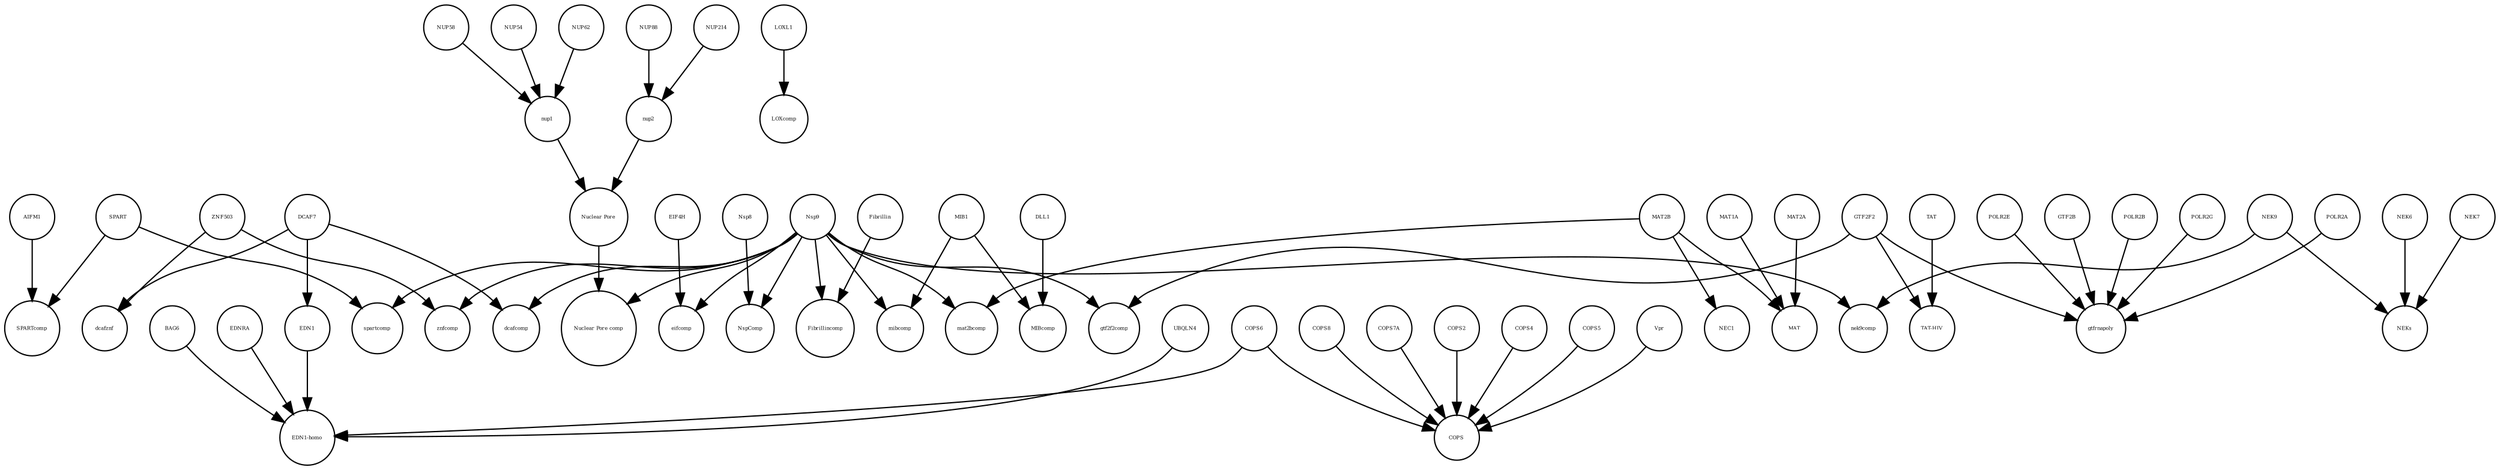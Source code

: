 strict digraph  {
SPART [annotation=urn_miriam_uniprot_Q8N0X7, bipartite=0, cls=macromolecule, fontsize=4, label=SPART, shape=circle];
MIB1 [annotation="urn_miriam_uniprot_Q86YT6|urn_miriam_pubmed_24185901", bipartite=0, cls=macromolecule, fontsize=4, label=MIB1, shape=circle];
MAT1A [annotation="", bipartite=0, cls=macromolecule, fontsize=4, label=MAT1A, shape=circle];
Fibrillin [annotation="", bipartite=0, cls=complex, fontsize=4, label=Fibrillin, shape=circle];
NEK6 [annotation="", bipartite=0, cls=macromolecule, fontsize=4, label=NEK6, shape=circle];
Nsp8 [annotation="urn_miriam_uniprot_P0DTD1|urn_miriam_ncbiprotein_YP_009725304", bipartite=0, cls=macromolecule, fontsize=4, label=Nsp8, shape=circle];
POLR2G [annotation="", bipartite=0, cls=macromolecule, fontsize=4, label=POLR2G, shape=circle];
"Nuclear Pore comp" [annotation="", bipartite=0, cls=complex, fontsize=4, label="Nuclear Pore comp", shape=circle];
BAG6 [annotation="", bipartite=0, cls=macromolecule, fontsize=4, label=BAG6, shape=circle];
MAT2A [annotation="", bipartite=0, cls=macromolecule, fontsize=4, label=MAT2A, shape=circle];
DLL1 [annotation="", bipartite=0, cls=macromolecule, fontsize=4, label=DLL1, shape=circle];
MIBcomp [annotation="", bipartite=0, cls=complex, fontsize=4, label=MIBcomp, shape=circle];
GTF2F2 [annotation="urn_miriam_uniprot_P13984|urn_miriam_pubmed_10428810", bipartite=0, cls=macromolecule, fontsize=4, label=GTF2F2, shape=circle];
NUP214 [annotation=urn_miriam_uniprot_P35658, bipartite=0, cls=macromolecule, fontsize=4, label=NUP214, shape=circle];
nup1 [annotation="", bipartite=0, cls=complex, fontsize=4, label=nup1, shape=circle];
COPS8 [annotation="", bipartite=0, cls=macromolecule, fontsize=4, label=COPS8, shape=circle];
EDNRA [annotation="", bipartite=0, cls=macromolecule, fontsize=4, label=EDNRA, shape=circle];
dcafcomp [annotation="", bipartite=0, cls=complex, fontsize=4, label=dcafcomp, shape=circle];
COPS [annotation="", bipartite=0, cls=complex, fontsize=4, label=COPS, shape=circle];
nup2 [annotation="", bipartite=0, cls=complex, fontsize=4, label=nup2, shape=circle];
COPS7A [annotation="", bipartite=0, cls=macromolecule, fontsize=4, label=COPS7A, shape=circle];
"TAT-HIV" [annotation="", bipartite=0, cls=complex, fontsize=4, label="TAT-HIV", shape=circle];
"Nuclear Pore" [annotation="", bipartite=0, cls=complex, fontsize=4, label="Nuclear Pore", shape=circle];
gtfrnapoly [annotation="", bipartite=0, cls=complex, fontsize=4, label=gtfrnapoly, shape=circle];
POLR2A [annotation=urn_miriam_uniprot_P30876, bipartite=0, cls=macromolecule, fontsize=4, label=POLR2A, shape=circle];
POLR2E [annotation="", bipartite=0, cls=macromolecule, fontsize=4, label=POLR2E, shape=circle];
spartcomp [annotation="", bipartite=0, cls=complex, fontsize=4, label=spartcomp, shape=circle];
COPS2 [annotation="", bipartite=0, cls=macromolecule, fontsize=4, label=COPS2, shape=circle];
SPARTcomp [annotation="", bipartite=0, cls=complex, fontsize=4, label=SPARTcomp, shape=circle];
Nsp9 [annotation="urn_miriam_uniprot_P0DTD1|urn_miriam_ncbiprotein_YP_009725305", bipartite=0, cls=macromolecule, fontsize=4, label=Nsp9, shape=circle];
NUP88 [annotation="urn_miriam_uniprot_Q99567|urn_miriam_pubmed_30543681", bipartite=0, cls=macromolecule, fontsize=4, label=NUP88, shape=circle];
mibcomp [annotation="", bipartite=0, cls=complex, fontsize=4, label=mibcomp, shape=circle];
eifcomp [annotation="", bipartite=0, cls=complex, fontsize=4, label=eifcomp, shape=circle];
ZNF503 [annotation=urn_miriam_uniprot_Q96F45, bipartite=0, cls=macromolecule, fontsize=4, label=ZNF503, shape=circle];
MAT [annotation="", bipartite=0, cls=complex, fontsize=4, label=MAT, shape=circle];
mat2bcomp [annotation="", bipartite=0, cls=complex, fontsize=4, label=mat2bcomp, shape=circle];
dcafznf [annotation="", bipartite=0, cls=complex, fontsize=4, label=dcafznf, shape=circle];
NEK9 [annotation=urn_miriam_uniprot_Q8TD19, bipartite=0, cls=macromolecule, fontsize=4, label=NEK9, shape=circle];
NUP58 [annotation=urn_miriam_uniprot_Q9BVL2, bipartite=0, cls=macromolecule, fontsize=4, label=NUP58, shape=circle];
NspComp [annotation="", bipartite=0, cls=complex, fontsize=4, label=NspComp, shape=circle];
LOXL1 [annotation="", bipartite=0, cls=macromolecule, fontsize=4, label=LOXL1, shape=circle];
LOXcomp [annotation="", bipartite=0, cls=complex, fontsize=4, label=LOXcomp, shape=circle];
COPS4 [annotation="", bipartite=0, cls=macromolecule, fontsize=4, label=COPS4, shape=circle];
DCAF7 [annotation="urn_miriam_uniprot_P61962|urn_miriam_pubmed_16887337|urn_miriam_pubmed_16949367", bipartite=0, cls=macromolecule, fontsize=4, label=DCAF7, shape=circle];
UBQLN4 [annotation="", bipartite=0, cls=macromolecule, fontsize=4, label=UBQLN4, shape=circle];
COPS5 [annotation="", bipartite=0, cls=macromolecule, fontsize=4, label=COPS5, shape=circle];
Vpr [annotation="", bipartite=0, cls=macromolecule, fontsize=4, label=Vpr, shape=circle];
Fibrillincomp [annotation="", bipartite=0, cls=complex, fontsize=4, label=Fibrillincomp, shape=circle];
gtf2f2comp [annotation="", bipartite=0, cls=complex, fontsize=4, label=gtf2f2comp, shape=circle];
MAT2B [annotation="urn_miriam_uniprot_Q9NZL9|urn_miriam_pubmed_10644686|urn_miriam_pubmed_23189196|urn_miriam_pubmed_25075345|urn_miriam_pubmed_23425511", bipartite=0, cls=macromolecule, fontsize=4, label=MAT2B, shape=circle];
NEC1 [annotation="", bipartite=0, cls=complex, fontsize=4, label=NEC1, shape=circle];
COPS6 [annotation="", bipartite=0, cls=macromolecule, fontsize=4, label=COPS6, shape=circle];
NUP54 [annotation=urn_miriam_uniprot_Q7Z3B4, bipartite=0, cls=macromolecule, fontsize=4, label=NUP54, shape=circle];
GTF2B [annotation="", bipartite=0, cls=macromolecule, fontsize=4, label=GTF2B, shape=circle];
"EDN1-homo" [annotation="", bipartite=0, cls=complex, fontsize=4, label="EDN1-homo", shape=circle];
znfcomp [annotation="", bipartite=0, cls=complex, fontsize=4, label=znfcomp, shape=circle];
NEKs [annotation="", bipartite=0, cls=complex, fontsize=4, label=NEKs, shape=circle];
TAT [annotation="", bipartite=0, cls=macromolecule, fontsize=4, label=TAT, shape=circle];
EDN1 [annotation=urn_miriam_uniprot_P05305, bipartite=0, cls=macromolecule, fontsize=4, label=EDN1, shape=circle];
AIFM1 [annotation="", bipartite=0, cls=macromolecule, fontsize=4, label=AIFM1, shape=circle];
nek9comp [annotation="", bipartite=0, cls=complex, fontsize=4, label=nek9comp, shape=circle];
NEK7 [annotation="", bipartite=0, cls=macromolecule, fontsize=4, label=NEK7, shape=circle];
EIF4H [annotation="urn_miriam_uniprot_Q15056|urn_miriam_pubmed_10585411|urn_miriam_pubmed_11418588", bipartite=0, cls=macromolecule, fontsize=4, label=EIF4H, shape=circle];
POLR2B [annotation="", bipartite=0, cls=macromolecule, fontsize=4, label=POLR2B, shape=circle];
NUP62 [annotation=urn_miriam_uniprot_P37198, bipartite=0, cls=macromolecule, fontsize=4, label=NUP62, shape=circle];
SPART -> SPARTcomp  [annotation="", interaction_type=production];
SPART -> spartcomp  [annotation="", interaction_type=production];
MIB1 -> mibcomp  [annotation="", interaction_type=production];
MIB1 -> MIBcomp  [annotation="", interaction_type=production];
MAT1A -> MAT  [annotation="", interaction_type=production];
Fibrillin -> Fibrillincomp  [annotation="", interaction_type=production];
NEK6 -> NEKs  [annotation="", interaction_type=production];
Nsp8 -> NspComp  [annotation="", interaction_type=production];
POLR2G -> gtfrnapoly  [annotation="", interaction_type=production];
BAG6 -> "EDN1-homo"  [annotation="", interaction_type=production];
MAT2A -> MAT  [annotation="", interaction_type=production];
DLL1 -> MIBcomp  [annotation="", interaction_type=production];
GTF2F2 -> "TAT-HIV"  [annotation="", interaction_type=production];
GTF2F2 -> gtfrnapoly  [annotation="", interaction_type=production];
GTF2F2 -> gtf2f2comp  [annotation="", interaction_type=production];
NUP214 -> nup2  [annotation="", interaction_type=production];
nup1 -> "Nuclear Pore"  [annotation="", interaction_type=production];
COPS8 -> COPS  [annotation="", interaction_type=production];
EDNRA -> "EDN1-homo"  [annotation="", interaction_type=production];
nup2 -> "Nuclear Pore"  [annotation="", interaction_type=production];
COPS7A -> COPS  [annotation="", interaction_type=production];
"Nuclear Pore" -> "Nuclear Pore comp"  [annotation="", interaction_type=production];
POLR2A -> gtfrnapoly  [annotation="", interaction_type=production];
POLR2E -> gtfrnapoly  [annotation="", interaction_type=production];
COPS2 -> COPS  [annotation="", interaction_type=production];
Nsp9 -> spartcomp  [annotation="", interaction_type=production];
Nsp9 -> gtf2f2comp  [annotation="", interaction_type=production];
Nsp9 -> "Nuclear Pore comp"  [annotation="", interaction_type=production];
Nsp9 -> nek9comp  [annotation="", interaction_type=production];
Nsp9 -> znfcomp  [annotation="", interaction_type=production];
Nsp9 -> NspComp  [annotation="", interaction_type=production];
Nsp9 -> eifcomp  [annotation="", interaction_type=production];
Nsp9 -> mibcomp  [annotation="", interaction_type=production];
Nsp9 -> mat2bcomp  [annotation="", interaction_type=production];
Nsp9 -> dcafcomp  [annotation="", interaction_type=production];
Nsp9 -> Fibrillincomp  [annotation="", interaction_type=production];
NUP88 -> nup2  [annotation="", interaction_type=production];
ZNF503 -> dcafznf  [annotation="", interaction_type=production];
ZNF503 -> znfcomp  [annotation="", interaction_type=production];
NEK9 -> nek9comp  [annotation="", interaction_type=production];
NEK9 -> NEKs  [annotation="", interaction_type=production];
NUP58 -> nup1  [annotation="", interaction_type=production];
LOXL1 -> LOXcomp  [annotation="", interaction_type=production];
COPS4 -> COPS  [annotation="", interaction_type=production];
DCAF7 -> dcafznf  [annotation="", interaction_type=production];
DCAF7 -> dcafcomp  [annotation="", interaction_type=production];
DCAF7 -> EDN1  [annotation=urn_miriam_pubmed_27880803, interaction_type=catalysis];
UBQLN4 -> "EDN1-homo"  [annotation="", interaction_type=production];
COPS5 -> COPS  [annotation="", interaction_type=production];
Vpr -> COPS  [annotation="", interaction_type=production];
MAT2B -> mat2bcomp  [annotation="", interaction_type=production];
MAT2B -> MAT  [annotation="", interaction_type=production];
MAT2B -> NEC1  [annotation="", interaction_type=production];
COPS6 -> "EDN1-homo"  [annotation="", interaction_type=production];
COPS6 -> COPS  [annotation="", interaction_type=production];
NUP54 -> nup1  [annotation="", interaction_type=production];
GTF2B -> gtfrnapoly  [annotation="", interaction_type=production];
TAT -> "TAT-HIV"  [annotation="", interaction_type=production];
EDN1 -> "EDN1-homo"  [annotation="", interaction_type=production];
AIFM1 -> SPARTcomp  [annotation="", interaction_type=production];
NEK7 -> NEKs  [annotation="", interaction_type=production];
EIF4H -> eifcomp  [annotation="", interaction_type=production];
POLR2B -> gtfrnapoly  [annotation="", interaction_type=production];
NUP62 -> nup1  [annotation="", interaction_type=production];
}
